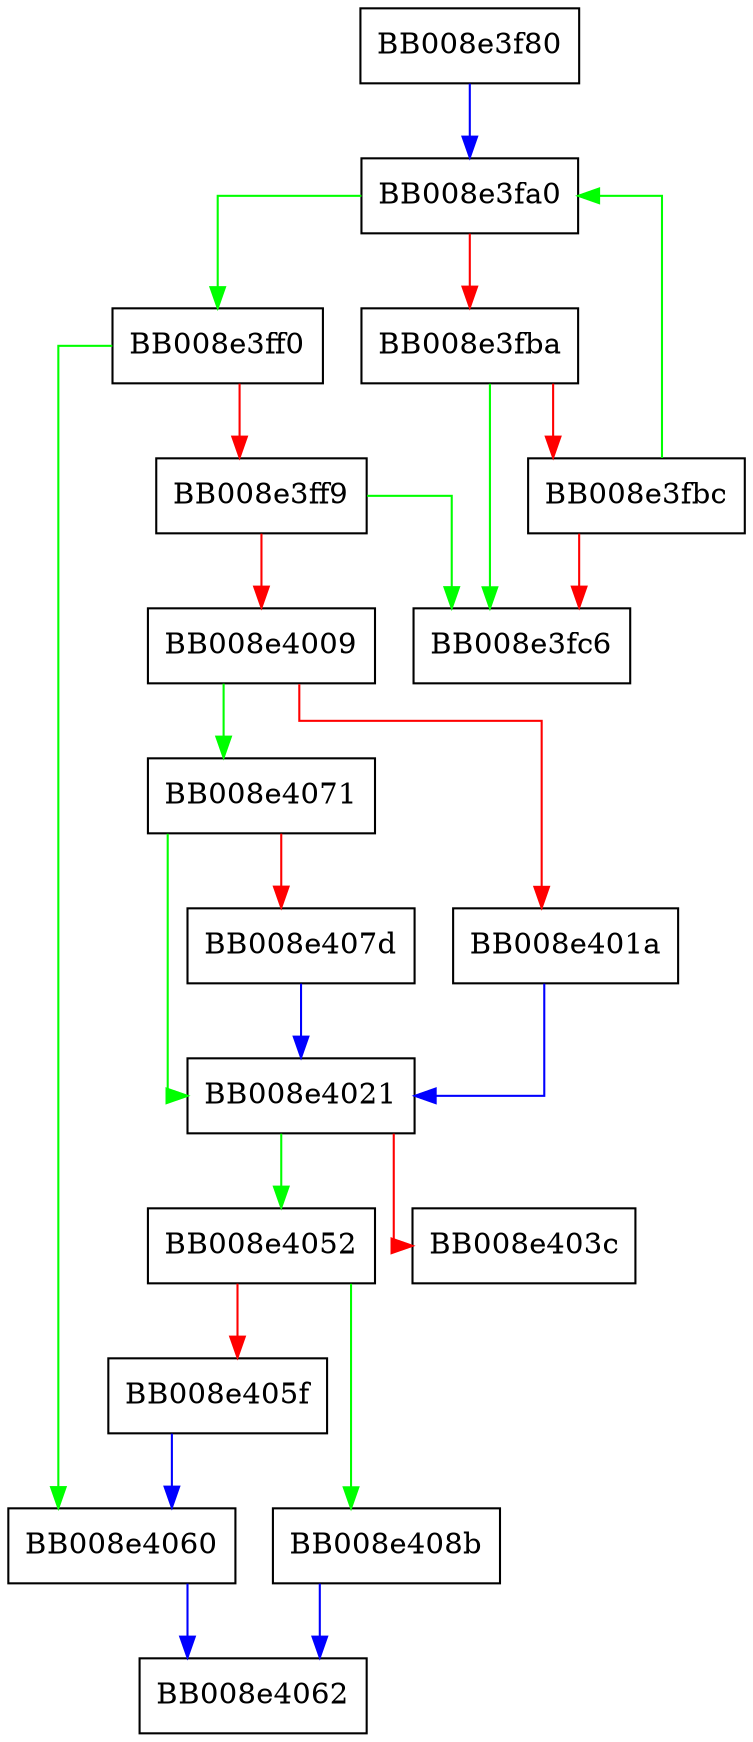digraph __nss_configure_lookup {
  node [shape="box"];
  graph [splines=ortho];
  BB008e3f80 -> BB008e3fa0 [color="blue"];
  BB008e3fa0 -> BB008e3ff0 [color="green"];
  BB008e3fa0 -> BB008e3fba [color="red"];
  BB008e3fba -> BB008e3fc6 [color="green"];
  BB008e3fba -> BB008e3fbc [color="red"];
  BB008e3fbc -> BB008e3fa0 [color="green"];
  BB008e3fbc -> BB008e3fc6 [color="red"];
  BB008e3ff0 -> BB008e4060 [color="green"];
  BB008e3ff0 -> BB008e3ff9 [color="red"];
  BB008e3ff9 -> BB008e3fc6 [color="green"];
  BB008e3ff9 -> BB008e4009 [color="red"];
  BB008e4009 -> BB008e4071 [color="green"];
  BB008e4009 -> BB008e401a [color="red"];
  BB008e401a -> BB008e4021 [color="blue"];
  BB008e4021 -> BB008e4052 [color="green"];
  BB008e4021 -> BB008e403c [color="red"];
  BB008e4052 -> BB008e408b [color="green"];
  BB008e4052 -> BB008e405f [color="red"];
  BB008e405f -> BB008e4060 [color="blue"];
  BB008e4060 -> BB008e4062 [color="blue"];
  BB008e4071 -> BB008e4021 [color="green"];
  BB008e4071 -> BB008e407d [color="red"];
  BB008e407d -> BB008e4021 [color="blue"];
  BB008e408b -> BB008e4062 [color="blue"];
}
